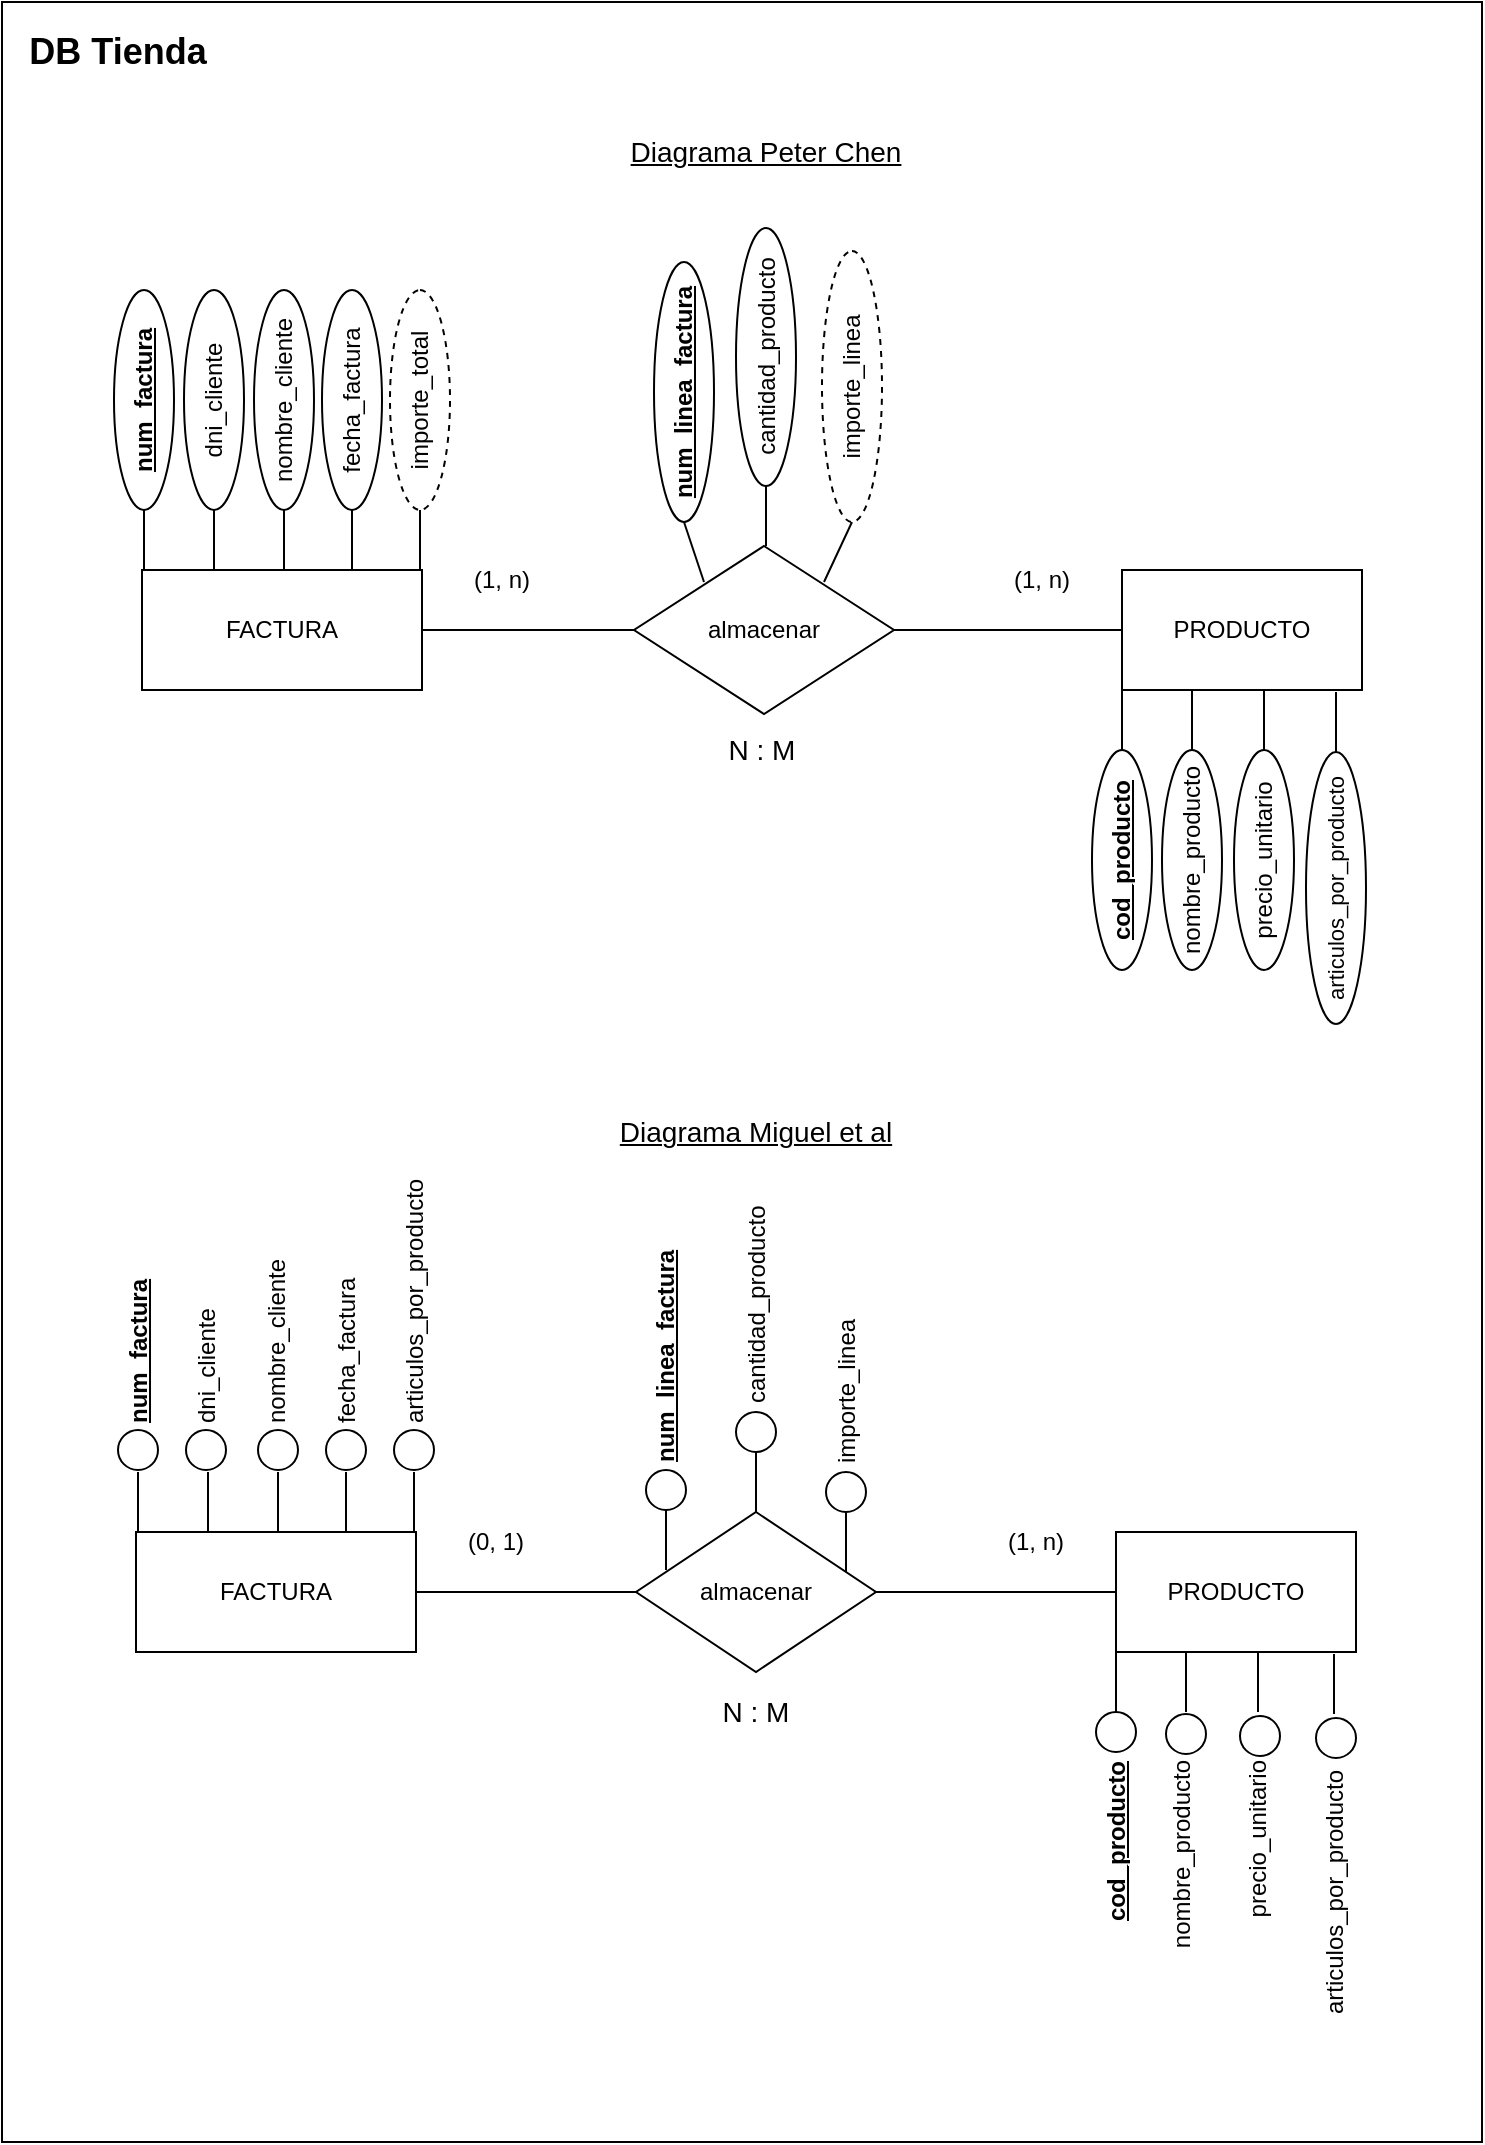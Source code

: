 <mxfile version="24.8.4">
  <diagram name="Página-1" id="0LtnSC1S1MljCSVt5p4q">
    <mxGraphModel dx="954" dy="574" grid="1" gridSize="10" guides="1" tooltips="1" connect="0" arrows="1" fold="1" page="1" pageScale="1" pageWidth="827" pageHeight="1169" math="0" shadow="0">
      <root>
        <mxCell id="0" />
        <mxCell id="1" parent="0" />
        <mxCell id="zIQO2QtqG7fg5_mSGysL-1" value="" style="rounded=0;whiteSpace=wrap;html=1;" parent="1" vertex="1">
          <mxGeometry x="44" y="80" width="740" height="1070" as="geometry" />
        </mxCell>
        <mxCell id="zIQO2QtqG7fg5_mSGysL-7" style="edgeStyle=orthogonalEdgeStyle;rounded=0;orthogonalLoop=1;jettySize=auto;html=1;entryX=0;entryY=0.5;entryDx=0;entryDy=0;endArrow=none;endFill=0;" parent="1" source="zIQO2QtqG7fg5_mSGysL-2" target="zIQO2QtqG7fg5_mSGysL-4" edge="1">
          <mxGeometry relative="1" as="geometry" />
        </mxCell>
        <mxCell id="zIQO2QtqG7fg5_mSGysL-2" value="FACTURA" style="rounded=0;whiteSpace=wrap;html=1;" parent="1" vertex="1">
          <mxGeometry x="114" y="364" width="140" height="60" as="geometry" />
        </mxCell>
        <mxCell id="zIQO2QtqG7fg5_mSGysL-3" value="PRODUCTO" style="rounded=0;whiteSpace=wrap;html=1;" parent="1" vertex="1">
          <mxGeometry x="604" y="364" width="120" height="60" as="geometry" />
        </mxCell>
        <mxCell id="zIQO2QtqG7fg5_mSGysL-9" style="edgeStyle=orthogonalEdgeStyle;rounded=0;orthogonalLoop=1;jettySize=auto;html=1;entryX=0;entryY=0.5;entryDx=0;entryDy=0;endArrow=none;endFill=0;" parent="1" source="zIQO2QtqG7fg5_mSGysL-4" target="zIQO2QtqG7fg5_mSGysL-3" edge="1">
          <mxGeometry relative="1" as="geometry" />
        </mxCell>
        <mxCell id="zIQO2QtqG7fg5_mSGysL-4" value="almacenar" style="rhombus;whiteSpace=wrap;html=1;rounded=0;" parent="1" vertex="1">
          <mxGeometry x="360" y="352" width="130" height="84" as="geometry" />
        </mxCell>
        <mxCell id="zIQO2QtqG7fg5_mSGysL-14" value="" style="endArrow=none;html=1;rounded=0;entryX=0;entryY=0.5;entryDx=0;entryDy=0;" parent="1" target="zIQO2QtqG7fg5_mSGysL-15" edge="1">
          <mxGeometry width="50" height="50" relative="1" as="geometry">
            <mxPoint x="115" y="364" as="sourcePoint" />
            <mxPoint x="115" y="339" as="targetPoint" />
          </mxGeometry>
        </mxCell>
        <mxCell id="zIQO2QtqG7fg5_mSGysL-15" value="&lt;b&gt;&lt;u&gt;num_factura&lt;/u&gt;&lt;/b&gt;" style="ellipse;whiteSpace=wrap;html=1;rotation=-90;" parent="1" vertex="1">
          <mxGeometry x="60" y="264" width="110" height="30" as="geometry" />
        </mxCell>
        <mxCell id="zIQO2QtqG7fg5_mSGysL-16" value="" style="endArrow=none;html=1;rounded=0;entryX=0;entryY=0.5;entryDx=0;entryDy=0;" parent="1" edge="1">
          <mxGeometry width="50" height="50" relative="1" as="geometry">
            <mxPoint x="150" y="364" as="sourcePoint" />
            <mxPoint x="150" y="334" as="targetPoint" />
          </mxGeometry>
        </mxCell>
        <mxCell id="zIQO2QtqG7fg5_mSGysL-17" value="dni_cliente" style="ellipse;whiteSpace=wrap;html=1;rotation=-90;" parent="1" vertex="1">
          <mxGeometry x="95" y="264" width="110" height="30" as="geometry" />
        </mxCell>
        <mxCell id="zIQO2QtqG7fg5_mSGysL-18" value="" style="endArrow=none;html=1;rounded=0;entryX=0;entryY=0.5;entryDx=0;entryDy=0;" parent="1" target="zIQO2QtqG7fg5_mSGysL-19" edge="1">
          <mxGeometry width="50" height="50" relative="1" as="geometry">
            <mxPoint x="185" y="364" as="sourcePoint" />
            <mxPoint x="185" y="339" as="targetPoint" />
          </mxGeometry>
        </mxCell>
        <mxCell id="zIQO2QtqG7fg5_mSGysL-19" value="nombre_cliente" style="ellipse;whiteSpace=wrap;html=1;rotation=-90;" parent="1" vertex="1">
          <mxGeometry x="130" y="264" width="110" height="30" as="geometry" />
        </mxCell>
        <mxCell id="zIQO2QtqG7fg5_mSGysL-20" value="" style="endArrow=none;html=1;rounded=0;entryX=0;entryY=0.5;entryDx=0;entryDy=0;" parent="1" target="zIQO2QtqG7fg5_mSGysL-21" edge="1">
          <mxGeometry width="50" height="50" relative="1" as="geometry">
            <mxPoint x="219" y="364" as="sourcePoint" />
            <mxPoint x="219" y="339" as="targetPoint" />
          </mxGeometry>
        </mxCell>
        <mxCell id="zIQO2QtqG7fg5_mSGysL-21" value="fecha_factura" style="ellipse;whiteSpace=wrap;html=1;rotation=-90;" parent="1" vertex="1">
          <mxGeometry x="164" y="264" width="110" height="30" as="geometry" />
        </mxCell>
        <mxCell id="zIQO2QtqG7fg5_mSGysL-23" value="" style="endArrow=none;html=1;rounded=0;entryX=0;entryY=0.5;entryDx=0;entryDy=0;" parent="1" target="zIQO2QtqG7fg5_mSGysL-24" edge="1">
          <mxGeometry width="50" height="50" relative="1" as="geometry">
            <mxPoint x="253" y="364" as="sourcePoint" />
            <mxPoint x="253" y="339" as="targetPoint" />
          </mxGeometry>
        </mxCell>
        <mxCell id="zIQO2QtqG7fg5_mSGysL-24" value="importe_total" style="ellipse;whiteSpace=wrap;html=1;rotation=-90;dashed=1;" parent="1" vertex="1">
          <mxGeometry x="198" y="264" width="110" height="30" as="geometry" />
        </mxCell>
        <mxCell id="zIQO2QtqG7fg5_mSGysL-27" value="" style="endArrow=none;html=1;rounded=0;entryX=0;entryY=0.5;entryDx=0;entryDy=0;" parent="1" edge="1">
          <mxGeometry width="50" height="50" relative="1" as="geometry">
            <mxPoint x="604" y="454" as="sourcePoint" />
            <mxPoint x="604" y="424" as="targetPoint" />
          </mxGeometry>
        </mxCell>
        <mxCell id="zIQO2QtqG7fg5_mSGysL-28" value="&lt;b&gt;&lt;u&gt;cod_producto&lt;/u&gt;&lt;/b&gt;" style="ellipse;whiteSpace=wrap;html=1;rotation=-90;" parent="1" vertex="1">
          <mxGeometry x="549" y="494" width="110" height="30" as="geometry" />
        </mxCell>
        <mxCell id="zIQO2QtqG7fg5_mSGysL-29" value="" style="endArrow=none;html=1;rounded=0;entryX=0;entryY=0.5;entryDx=0;entryDy=0;" parent="1" edge="1">
          <mxGeometry width="50" height="50" relative="1" as="geometry">
            <mxPoint x="639" y="454" as="sourcePoint" />
            <mxPoint x="639" y="424" as="targetPoint" />
          </mxGeometry>
        </mxCell>
        <mxCell id="zIQO2QtqG7fg5_mSGysL-30" value="nombre_producto" style="ellipse;whiteSpace=wrap;html=1;rotation=-90;" parent="1" vertex="1">
          <mxGeometry x="584" y="494" width="110" height="30" as="geometry" />
        </mxCell>
        <mxCell id="zIQO2QtqG7fg5_mSGysL-31" value="" style="endArrow=none;html=1;rounded=0;entryX=0;entryY=0.5;entryDx=0;entryDy=0;" parent="1" edge="1">
          <mxGeometry width="50" height="50" relative="1" as="geometry">
            <mxPoint x="675" y="454" as="sourcePoint" />
            <mxPoint x="675" y="424" as="targetPoint" />
          </mxGeometry>
        </mxCell>
        <mxCell id="zIQO2QtqG7fg5_mSGysL-32" value="precio_unitario" style="ellipse;whiteSpace=wrap;html=1;rotation=-90;" parent="1" vertex="1">
          <mxGeometry x="620" y="494" width="110" height="30" as="geometry" />
        </mxCell>
        <mxCell id="zIQO2QtqG7fg5_mSGysL-33" value="&lt;font style=&quot;font-size: 14px;&quot;&gt;N : M&lt;/font&gt;" style="text;html=1;align=center;verticalAlign=middle;whiteSpace=wrap;rounded=0;" parent="1" vertex="1">
          <mxGeometry x="389" y="434" width="70" height="40" as="geometry" />
        </mxCell>
        <mxCell id="zIQO2QtqG7fg5_mSGysL-34" value="(1, n)" style="text;html=1;align=center;verticalAlign=middle;whiteSpace=wrap;rounded=0;" parent="1" vertex="1">
          <mxGeometry x="264" y="354" width="60" height="30" as="geometry" />
        </mxCell>
        <mxCell id="zIQO2QtqG7fg5_mSGysL-35" value="(1, n)" style="text;html=1;align=center;verticalAlign=middle;whiteSpace=wrap;rounded=0;" parent="1" vertex="1">
          <mxGeometry x="534" y="354" width="60" height="30" as="geometry" />
        </mxCell>
        <mxCell id="zIQO2QtqG7fg5_mSGysL-36" style="edgeStyle=orthogonalEdgeStyle;rounded=0;orthogonalLoop=1;jettySize=auto;html=1;entryX=0;entryY=0.5;entryDx=0;entryDy=0;endArrow=none;endFill=0;" parent="1" source="zIQO2QtqG7fg5_mSGysL-37" target="zIQO2QtqG7fg5_mSGysL-40" edge="1">
          <mxGeometry relative="1" as="geometry" />
        </mxCell>
        <mxCell id="zIQO2QtqG7fg5_mSGysL-37" value="FACTURA" style="rounded=0;whiteSpace=wrap;html=1;" parent="1" vertex="1">
          <mxGeometry x="111" y="845" width="140" height="60" as="geometry" />
        </mxCell>
        <mxCell id="zIQO2QtqG7fg5_mSGysL-38" value="PRODUCTO" style="rounded=0;whiteSpace=wrap;html=1;" parent="1" vertex="1">
          <mxGeometry x="601" y="845" width="120" height="60" as="geometry" />
        </mxCell>
        <mxCell id="zIQO2QtqG7fg5_mSGysL-39" style="edgeStyle=orthogonalEdgeStyle;rounded=0;orthogonalLoop=1;jettySize=auto;html=1;entryX=0;entryY=0.5;entryDx=0;entryDy=0;endArrow=none;endFill=0;" parent="1" source="zIQO2QtqG7fg5_mSGysL-40" target="zIQO2QtqG7fg5_mSGysL-38" edge="1">
          <mxGeometry relative="1" as="geometry" />
        </mxCell>
        <mxCell id="zIQO2QtqG7fg5_mSGysL-40" value="almacenar" style="rhombus;whiteSpace=wrap;html=1;rounded=0;" parent="1" vertex="1">
          <mxGeometry x="361" y="835" width="120" height="80" as="geometry" />
        </mxCell>
        <mxCell id="zIQO2QtqG7fg5_mSGysL-41" value="" style="endArrow=none;html=1;rounded=0;entryX=0;entryY=0.5;entryDx=0;entryDy=0;" parent="1" edge="1">
          <mxGeometry width="50" height="50" relative="1" as="geometry">
            <mxPoint x="421" y="835" as="sourcePoint" />
            <mxPoint x="421" y="805" as="targetPoint" />
          </mxGeometry>
        </mxCell>
        <mxCell id="zIQO2QtqG7fg5_mSGysL-43" value="" style="endArrow=none;html=1;rounded=0;entryX=0;entryY=0.5;entryDx=0;entryDy=0;" parent="1" edge="1">
          <mxGeometry width="50" height="50" relative="1" as="geometry">
            <mxPoint x="112" y="845" as="sourcePoint" />
            <mxPoint x="112" y="815" as="targetPoint" />
          </mxGeometry>
        </mxCell>
        <mxCell id="zIQO2QtqG7fg5_mSGysL-45" value="" style="endArrow=none;html=1;rounded=0;entryX=0;entryY=0.5;entryDx=0;entryDy=0;" parent="1" edge="1">
          <mxGeometry width="50" height="50" relative="1" as="geometry">
            <mxPoint x="147" y="845" as="sourcePoint" />
            <mxPoint x="147" y="815" as="targetPoint" />
          </mxGeometry>
        </mxCell>
        <mxCell id="zIQO2QtqG7fg5_mSGysL-47" value="" style="endArrow=none;html=1;rounded=0;entryX=0;entryY=0.5;entryDx=0;entryDy=0;" parent="1" edge="1">
          <mxGeometry width="50" height="50" relative="1" as="geometry">
            <mxPoint x="182" y="845" as="sourcePoint" />
            <mxPoint x="182" y="815" as="targetPoint" />
          </mxGeometry>
        </mxCell>
        <mxCell id="zIQO2QtqG7fg5_mSGysL-49" value="" style="endArrow=none;html=1;rounded=0;entryX=0;entryY=0.5;entryDx=0;entryDy=0;" parent="1" edge="1">
          <mxGeometry width="50" height="50" relative="1" as="geometry">
            <mxPoint x="216" y="845" as="sourcePoint" />
            <mxPoint x="216" y="815" as="targetPoint" />
          </mxGeometry>
        </mxCell>
        <mxCell id="zIQO2QtqG7fg5_mSGysL-51" value="" style="endArrow=none;html=1;rounded=0;entryX=0;entryY=0.5;entryDx=0;entryDy=0;" parent="1" edge="1">
          <mxGeometry width="50" height="50" relative="1" as="geometry">
            <mxPoint x="250" y="845" as="sourcePoint" />
            <mxPoint x="250" y="815" as="targetPoint" />
          </mxGeometry>
        </mxCell>
        <mxCell id="zIQO2QtqG7fg5_mSGysL-53" value="" style="endArrow=none;html=1;rounded=0;entryX=0;entryY=0.5;entryDx=0;entryDy=0;" parent="1" edge="1">
          <mxGeometry width="50" height="50" relative="1" as="geometry">
            <mxPoint x="601" y="935" as="sourcePoint" />
            <mxPoint x="601" y="905" as="targetPoint" />
          </mxGeometry>
        </mxCell>
        <mxCell id="zIQO2QtqG7fg5_mSGysL-55" value="" style="endArrow=none;html=1;rounded=0;entryX=0;entryY=0.5;entryDx=0;entryDy=0;" parent="1" edge="1">
          <mxGeometry width="50" height="50" relative="1" as="geometry">
            <mxPoint x="636" y="935" as="sourcePoint" />
            <mxPoint x="636" y="905" as="targetPoint" />
          </mxGeometry>
        </mxCell>
        <mxCell id="zIQO2QtqG7fg5_mSGysL-57" value="" style="endArrow=none;html=1;rounded=0;entryX=0;entryY=0.5;entryDx=0;entryDy=0;" parent="1" edge="1">
          <mxGeometry width="50" height="50" relative="1" as="geometry">
            <mxPoint x="672" y="935" as="sourcePoint" />
            <mxPoint x="672" y="905" as="targetPoint" />
          </mxGeometry>
        </mxCell>
        <mxCell id="zIQO2QtqG7fg5_mSGysL-59" value="&lt;font style=&quot;font-size: 14px;&quot;&gt;N : M&lt;/font&gt;" style="text;html=1;align=center;verticalAlign=middle;whiteSpace=wrap;rounded=0;" parent="1" vertex="1">
          <mxGeometry x="386" y="915" width="70" height="40" as="geometry" />
        </mxCell>
        <mxCell id="zIQO2QtqG7fg5_mSGysL-60" value="(0, 1)" style="text;html=1;align=center;verticalAlign=middle;whiteSpace=wrap;rounded=0;" parent="1" vertex="1">
          <mxGeometry x="261" y="835" width="60" height="30" as="geometry" />
        </mxCell>
        <mxCell id="zIQO2QtqG7fg5_mSGysL-61" value="(1, n)" style="text;html=1;align=center;verticalAlign=middle;whiteSpace=wrap;rounded=0;" parent="1" vertex="1">
          <mxGeometry x="531" y="835" width="60" height="30" as="geometry" />
        </mxCell>
        <mxCell id="_AfUfkM7JY_zOvTRJxWH-5" value="&lt;font style=&quot;font-size: 18px;&quot;&gt;&lt;b&gt;DB Tienda&lt;/b&gt;&lt;/font&gt;" style="text;html=1;align=center;verticalAlign=middle;whiteSpace=wrap;rounded=0;" parent="1" vertex="1">
          <mxGeometry x="54" y="90" width="96" height="30" as="geometry" />
        </mxCell>
        <mxCell id="_AfUfkM7JY_zOvTRJxWH-6" value="" style="endArrow=none;html=1;rounded=0;entryX=0;entryY=0.5;entryDx=0;entryDy=0;" parent="1" target="_AfUfkM7JY_zOvTRJxWH-7" edge="1">
          <mxGeometry width="50" height="50" relative="1" as="geometry">
            <mxPoint x="395" y="370" as="sourcePoint" />
            <mxPoint x="395" y="345" as="targetPoint" />
          </mxGeometry>
        </mxCell>
        <mxCell id="_AfUfkM7JY_zOvTRJxWH-7" value="&lt;b&gt;&lt;u&gt;num_linea_factura&lt;/u&gt;&lt;/b&gt;" style="ellipse;whiteSpace=wrap;html=1;rotation=-90;" parent="1" vertex="1">
          <mxGeometry x="320" y="260" width="130" height="30" as="geometry" />
        </mxCell>
        <mxCell id="_AfUfkM7JY_zOvTRJxWH-8" value="" style="endArrow=none;html=1;rounded=0;entryX=0;entryY=0.5;entryDx=0;entryDy=0;" parent="1" target="_AfUfkM7JY_zOvTRJxWH-9" edge="1">
          <mxGeometry width="50" height="50" relative="1" as="geometry">
            <mxPoint x="426" y="352" as="sourcePoint" />
            <mxPoint x="426" y="327" as="targetPoint" />
          </mxGeometry>
        </mxCell>
        <mxCell id="_AfUfkM7JY_zOvTRJxWH-9" value="cantidad_producto" style="ellipse;whiteSpace=wrap;html=1;rotation=-90;" parent="1" vertex="1">
          <mxGeometry x="361.5" y="242.5" width="129" height="30" as="geometry" />
        </mxCell>
        <mxCell id="_AfUfkM7JY_zOvTRJxWH-10" value="" style="endArrow=none;html=1;rounded=0;entryX=0;entryY=0.5;entryDx=0;entryDy=0;" parent="1" target="_AfUfkM7JY_zOvTRJxWH-11" edge="1">
          <mxGeometry width="50" height="50" relative="1" as="geometry">
            <mxPoint x="455" y="370" as="sourcePoint" />
            <mxPoint x="455" y="345" as="targetPoint" />
          </mxGeometry>
        </mxCell>
        <mxCell id="_AfUfkM7JY_zOvTRJxWH-11" value="importe_linea" style="ellipse;whiteSpace=wrap;html=1;rotation=-90;dashed=1;" parent="1" vertex="1">
          <mxGeometry x="401.25" y="257.25" width="135.5" height="30" as="geometry" />
        </mxCell>
        <mxCell id="ifiog1y3GqQ29FpL154u-1" value="" style="endArrow=none;html=1;rounded=0;entryX=0;entryY=0.5;entryDx=0;entryDy=0;" parent="1" edge="1">
          <mxGeometry width="50" height="50" relative="1" as="geometry">
            <mxPoint x="711" y="455" as="sourcePoint" />
            <mxPoint x="711" y="425" as="targetPoint" />
          </mxGeometry>
        </mxCell>
        <mxCell id="ifiog1y3GqQ29FpL154u-2" value="&lt;span style=&quot;font-family: Arial; text-align: left; white-space-collapse: preserve; background-color: rgb(255, 255, 255);&quot;&gt;&lt;font style=&quot;font-size: 11px;&quot;&gt;articulos_por_producto&lt;/font&gt;&lt;/span&gt;" style="ellipse;whiteSpace=wrap;html=1;rotation=-90;" parent="1" vertex="1">
          <mxGeometry x="643" y="508" width="136" height="30" as="geometry" />
        </mxCell>
        <mxCell id="2IwcuPVNw8esXmN2UqxO-1" value="" style="ellipse;whiteSpace=wrap;html=1;aspect=fixed;" vertex="1" parent="1">
          <mxGeometry x="102" y="794" width="20" height="20" as="geometry" />
        </mxCell>
        <mxCell id="2IwcuPVNw8esXmN2UqxO-2" value="" style="ellipse;whiteSpace=wrap;html=1;aspect=fixed;fillColor=none;" vertex="1" parent="1">
          <mxGeometry x="136" y="794" width="20" height="20" as="geometry" />
        </mxCell>
        <mxCell id="2IwcuPVNw8esXmN2UqxO-3" value="" style="ellipse;whiteSpace=wrap;html=1;aspect=fixed;fillColor=none;" vertex="1" parent="1">
          <mxGeometry x="172" y="794" width="20" height="20" as="geometry" />
        </mxCell>
        <mxCell id="2IwcuPVNw8esXmN2UqxO-4" value="" style="ellipse;whiteSpace=wrap;html=1;aspect=fixed;fillColor=none;" vertex="1" parent="1">
          <mxGeometry x="206" y="794" width="20" height="20" as="geometry" />
        </mxCell>
        <mxCell id="2IwcuPVNw8esXmN2UqxO-5" value="" style="ellipse;whiteSpace=wrap;html=1;aspect=fixed;fillColor=none;" vertex="1" parent="1">
          <mxGeometry x="240" y="794" width="20" height="20" as="geometry" />
        </mxCell>
        <mxCell id="2IwcuPVNw8esXmN2UqxO-6" value="" style="ellipse;whiteSpace=wrap;html=1;aspect=fixed;fillColor=none;" vertex="1" parent="1">
          <mxGeometry x="411" y="785" width="20" height="20" as="geometry" />
        </mxCell>
        <mxCell id="2IwcuPVNw8esXmN2UqxO-7" value="" style="ellipse;whiteSpace=wrap;html=1;aspect=fixed;" vertex="1" parent="1">
          <mxGeometry x="591" y="935" width="20" height="20" as="geometry" />
        </mxCell>
        <mxCell id="2IwcuPVNw8esXmN2UqxO-8" value="" style="ellipse;whiteSpace=wrap;html=1;aspect=fixed;fillColor=none;" vertex="1" parent="1">
          <mxGeometry x="626" y="936" width="20" height="20" as="geometry" />
        </mxCell>
        <mxCell id="2IwcuPVNw8esXmN2UqxO-9" value="" style="ellipse;whiteSpace=wrap;html=1;aspect=fixed;fillColor=none;" vertex="1" parent="1">
          <mxGeometry x="663" y="937" width="20" height="20" as="geometry" />
        </mxCell>
        <mxCell id="2IwcuPVNw8esXmN2UqxO-11" value="" style="endArrow=none;html=1;rounded=0;entryX=0;entryY=0.5;entryDx=0;entryDy=0;" edge="1" parent="1">
          <mxGeometry width="50" height="50" relative="1" as="geometry">
            <mxPoint x="710" y="936" as="sourcePoint" />
            <mxPoint x="710" y="906" as="targetPoint" />
          </mxGeometry>
        </mxCell>
        <mxCell id="2IwcuPVNw8esXmN2UqxO-12" value="" style="ellipse;whiteSpace=wrap;html=1;aspect=fixed;fillColor=none;" vertex="1" parent="1">
          <mxGeometry x="701" y="938" width="20" height="20" as="geometry" />
        </mxCell>
        <mxCell id="2IwcuPVNw8esXmN2UqxO-13" value="" style="endArrow=none;html=1;rounded=0;entryX=0;entryY=0.5;entryDx=0;entryDy=0;" edge="1" parent="1">
          <mxGeometry width="50" height="50" relative="1" as="geometry">
            <mxPoint x="376" y="864" as="sourcePoint" />
            <mxPoint x="376" y="834" as="targetPoint" />
          </mxGeometry>
        </mxCell>
        <mxCell id="2IwcuPVNw8esXmN2UqxO-14" value="" style="ellipse;whiteSpace=wrap;html=1;aspect=fixed;fillColor=none;" vertex="1" parent="1">
          <mxGeometry x="366" y="814" width="20" height="20" as="geometry" />
        </mxCell>
        <mxCell id="2IwcuPVNw8esXmN2UqxO-15" value="" style="endArrow=none;html=1;rounded=0;entryX=0;entryY=0.5;entryDx=0;entryDy=0;" edge="1" parent="1">
          <mxGeometry width="50" height="50" relative="1" as="geometry">
            <mxPoint x="466" y="865" as="sourcePoint" />
            <mxPoint x="466" y="835" as="targetPoint" />
          </mxGeometry>
        </mxCell>
        <mxCell id="2IwcuPVNw8esXmN2UqxO-16" value="" style="ellipse;whiteSpace=wrap;html=1;aspect=fixed;fillColor=none;" vertex="1" parent="1">
          <mxGeometry x="456" y="815" width="20" height="20" as="geometry" />
        </mxCell>
        <mxCell id="2IwcuPVNw8esXmN2UqxO-19" value="articulos_por_producto" style="text;html=1;align=center;verticalAlign=middle;whiteSpace=wrap;rounded=0;rotation=-90;" vertex="1" parent="1">
          <mxGeometry x="643" y="1010" width="135" height="30" as="geometry" />
        </mxCell>
        <mxCell id="2IwcuPVNw8esXmN2UqxO-20" value="precio_unitario" style="text;html=1;align=right;verticalAlign=middle;whiteSpace=wrap;rounded=0;rotation=-90;" vertex="1" parent="1">
          <mxGeometry x="604" y="1010" width="135" height="30" as="geometry" />
        </mxCell>
        <mxCell id="2IwcuPVNw8esXmN2UqxO-21" value="nombre_producto" style="text;html=1;align=right;verticalAlign=middle;whiteSpace=wrap;rounded=0;rotation=-90;" vertex="1" parent="1">
          <mxGeometry x="566" y="1010" width="135" height="30" as="geometry" />
        </mxCell>
        <mxCell id="2IwcuPVNw8esXmN2UqxO-22" value="&lt;b&gt;&lt;u&gt;cod_producto&lt;/u&gt;&lt;/b&gt;" style="text;html=1;align=right;verticalAlign=middle;whiteSpace=wrap;rounded=0;rotation=-90;" vertex="1" parent="1">
          <mxGeometry x="533.5" y="1010" width="135" height="30" as="geometry" />
        </mxCell>
        <mxCell id="2IwcuPVNw8esXmN2UqxO-23" value="importe_linea" style="text;html=1;align=left;verticalAlign=middle;whiteSpace=wrap;rounded=0;rotation=-90;" vertex="1" parent="1">
          <mxGeometry x="398.5" y="730" width="135" height="30" as="geometry" />
        </mxCell>
        <mxCell id="2IwcuPVNw8esXmN2UqxO-24" value="cantidad_producto" style="text;html=1;align=left;verticalAlign=middle;whiteSpace=wrap;rounded=0;rotation=-90;" vertex="1" parent="1">
          <mxGeometry x="353.5" y="700" width="135" height="30" as="geometry" />
        </mxCell>
        <mxCell id="2IwcuPVNw8esXmN2UqxO-25" value="&lt;u&gt;&lt;b&gt;num_linea_factura&lt;/b&gt;&lt;/u&gt;" style="text;html=1;align=left;verticalAlign=middle;whiteSpace=wrap;rounded=0;rotation=-90;" vertex="1" parent="1">
          <mxGeometry x="308" y="730" width="135" height="30" as="geometry" />
        </mxCell>
        <mxCell id="2IwcuPVNw8esXmN2UqxO-26" value="articulos_por_producto" style="text;html=1;align=left;verticalAlign=middle;whiteSpace=wrap;rounded=0;rotation=-90;" vertex="1" parent="1">
          <mxGeometry x="182.5" y="710" width="135" height="30" as="geometry" />
        </mxCell>
        <mxCell id="2IwcuPVNw8esXmN2UqxO-27" value="fecha_factura" style="text;html=1;align=left;verticalAlign=middle;whiteSpace=wrap;rounded=0;rotation=-90;" vertex="1" parent="1">
          <mxGeometry x="148.5" y="710" width="135" height="30" as="geometry" />
        </mxCell>
        <mxCell id="2IwcuPVNw8esXmN2UqxO-28" value="nombre_cliente" style="text;html=1;align=left;verticalAlign=middle;whiteSpace=wrap;rounded=0;rotation=-90;" vertex="1" parent="1">
          <mxGeometry x="113.5" y="710" width="135" height="30" as="geometry" />
        </mxCell>
        <mxCell id="2IwcuPVNw8esXmN2UqxO-29" value="dni_cliente" style="text;html=1;align=left;verticalAlign=middle;whiteSpace=wrap;rounded=0;rotation=-90;" vertex="1" parent="1">
          <mxGeometry x="78.5" y="710" width="135" height="30" as="geometry" />
        </mxCell>
        <mxCell id="2IwcuPVNw8esXmN2UqxO-30" value="&lt;b&gt;&lt;u&gt;num_factura&lt;/u&gt;&lt;/b&gt;" style="text;html=1;align=left;verticalAlign=middle;whiteSpace=wrap;rounded=0;rotation=-90;" vertex="1" parent="1">
          <mxGeometry x="44.5" y="710" width="135" height="30" as="geometry" />
        </mxCell>
        <mxCell id="2IwcuPVNw8esXmN2UqxO-31" value="&lt;font style=&quot;font-size: 14px;&quot;&gt;Diagrama Peter Chen&lt;/font&gt;" style="text;html=1;align=center;verticalAlign=middle;whiteSpace=wrap;rounded=0;fontStyle=4" vertex="1" parent="1">
          <mxGeometry x="357" y="140" width="138" height="30" as="geometry" />
        </mxCell>
        <mxCell id="2IwcuPVNw8esXmN2UqxO-32" value="&lt;font style=&quot;font-size: 14px;&quot;&gt;Diagrama Miguel et al&lt;/font&gt;" style="text;html=1;align=center;verticalAlign=middle;whiteSpace=wrap;rounded=0;fontStyle=4" vertex="1" parent="1">
          <mxGeometry x="347" y="630" width="148" height="30" as="geometry" />
        </mxCell>
      </root>
    </mxGraphModel>
  </diagram>
</mxfile>
